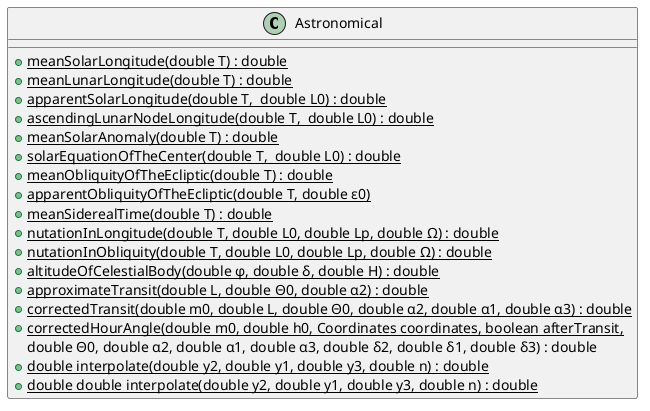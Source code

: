 @startuml
class Astronomical{
+{static} meanSolarLongitude(double T) : double
+{static} meanLunarLongitude(double T) : double
+{static} apparentSolarLongitude(double T,  double L0) : double
+{static} ascendingLunarNodeLongitude(double T,  double L0) : double
+{static} meanSolarAnomaly(double T) : double
+{static} solarEquationOfTheCenter(double T,  double L0) : double
+{static} meanObliquityOfTheEcliptic(double T) : double
+{static} apparentObliquityOfTheEcliptic(double T, double ε0)
+{static} meanSiderealTime(double T) : double
+{static} nutationInLongitude(double T, double L0, double Lp, double Ω) : double
+{static} nutationInObliquity(double T, double L0, double Lp, double Ω) : double
+{static} altitudeOfCelestialBody(double φ, double δ, double H) : double
+{static} approximateTransit(double L, double Θ0, double α2) : double
+{static} correctedTransit(double m0, double L, double Θ0, double α2, double α1, double α3) : double
+{static} correctedHourAngle(double m0, double h0, Coordinates coordinates, boolean afterTransit,
           double Θ0, double α2, double α1, double α3, double δ2, double δ1, double δ3) : double
+{static} double interpolate(double y2, double y1, double y3, double n) : double
+{static} double double interpolate(double y2, double y1, double y3, double n) : double


}

@enduml